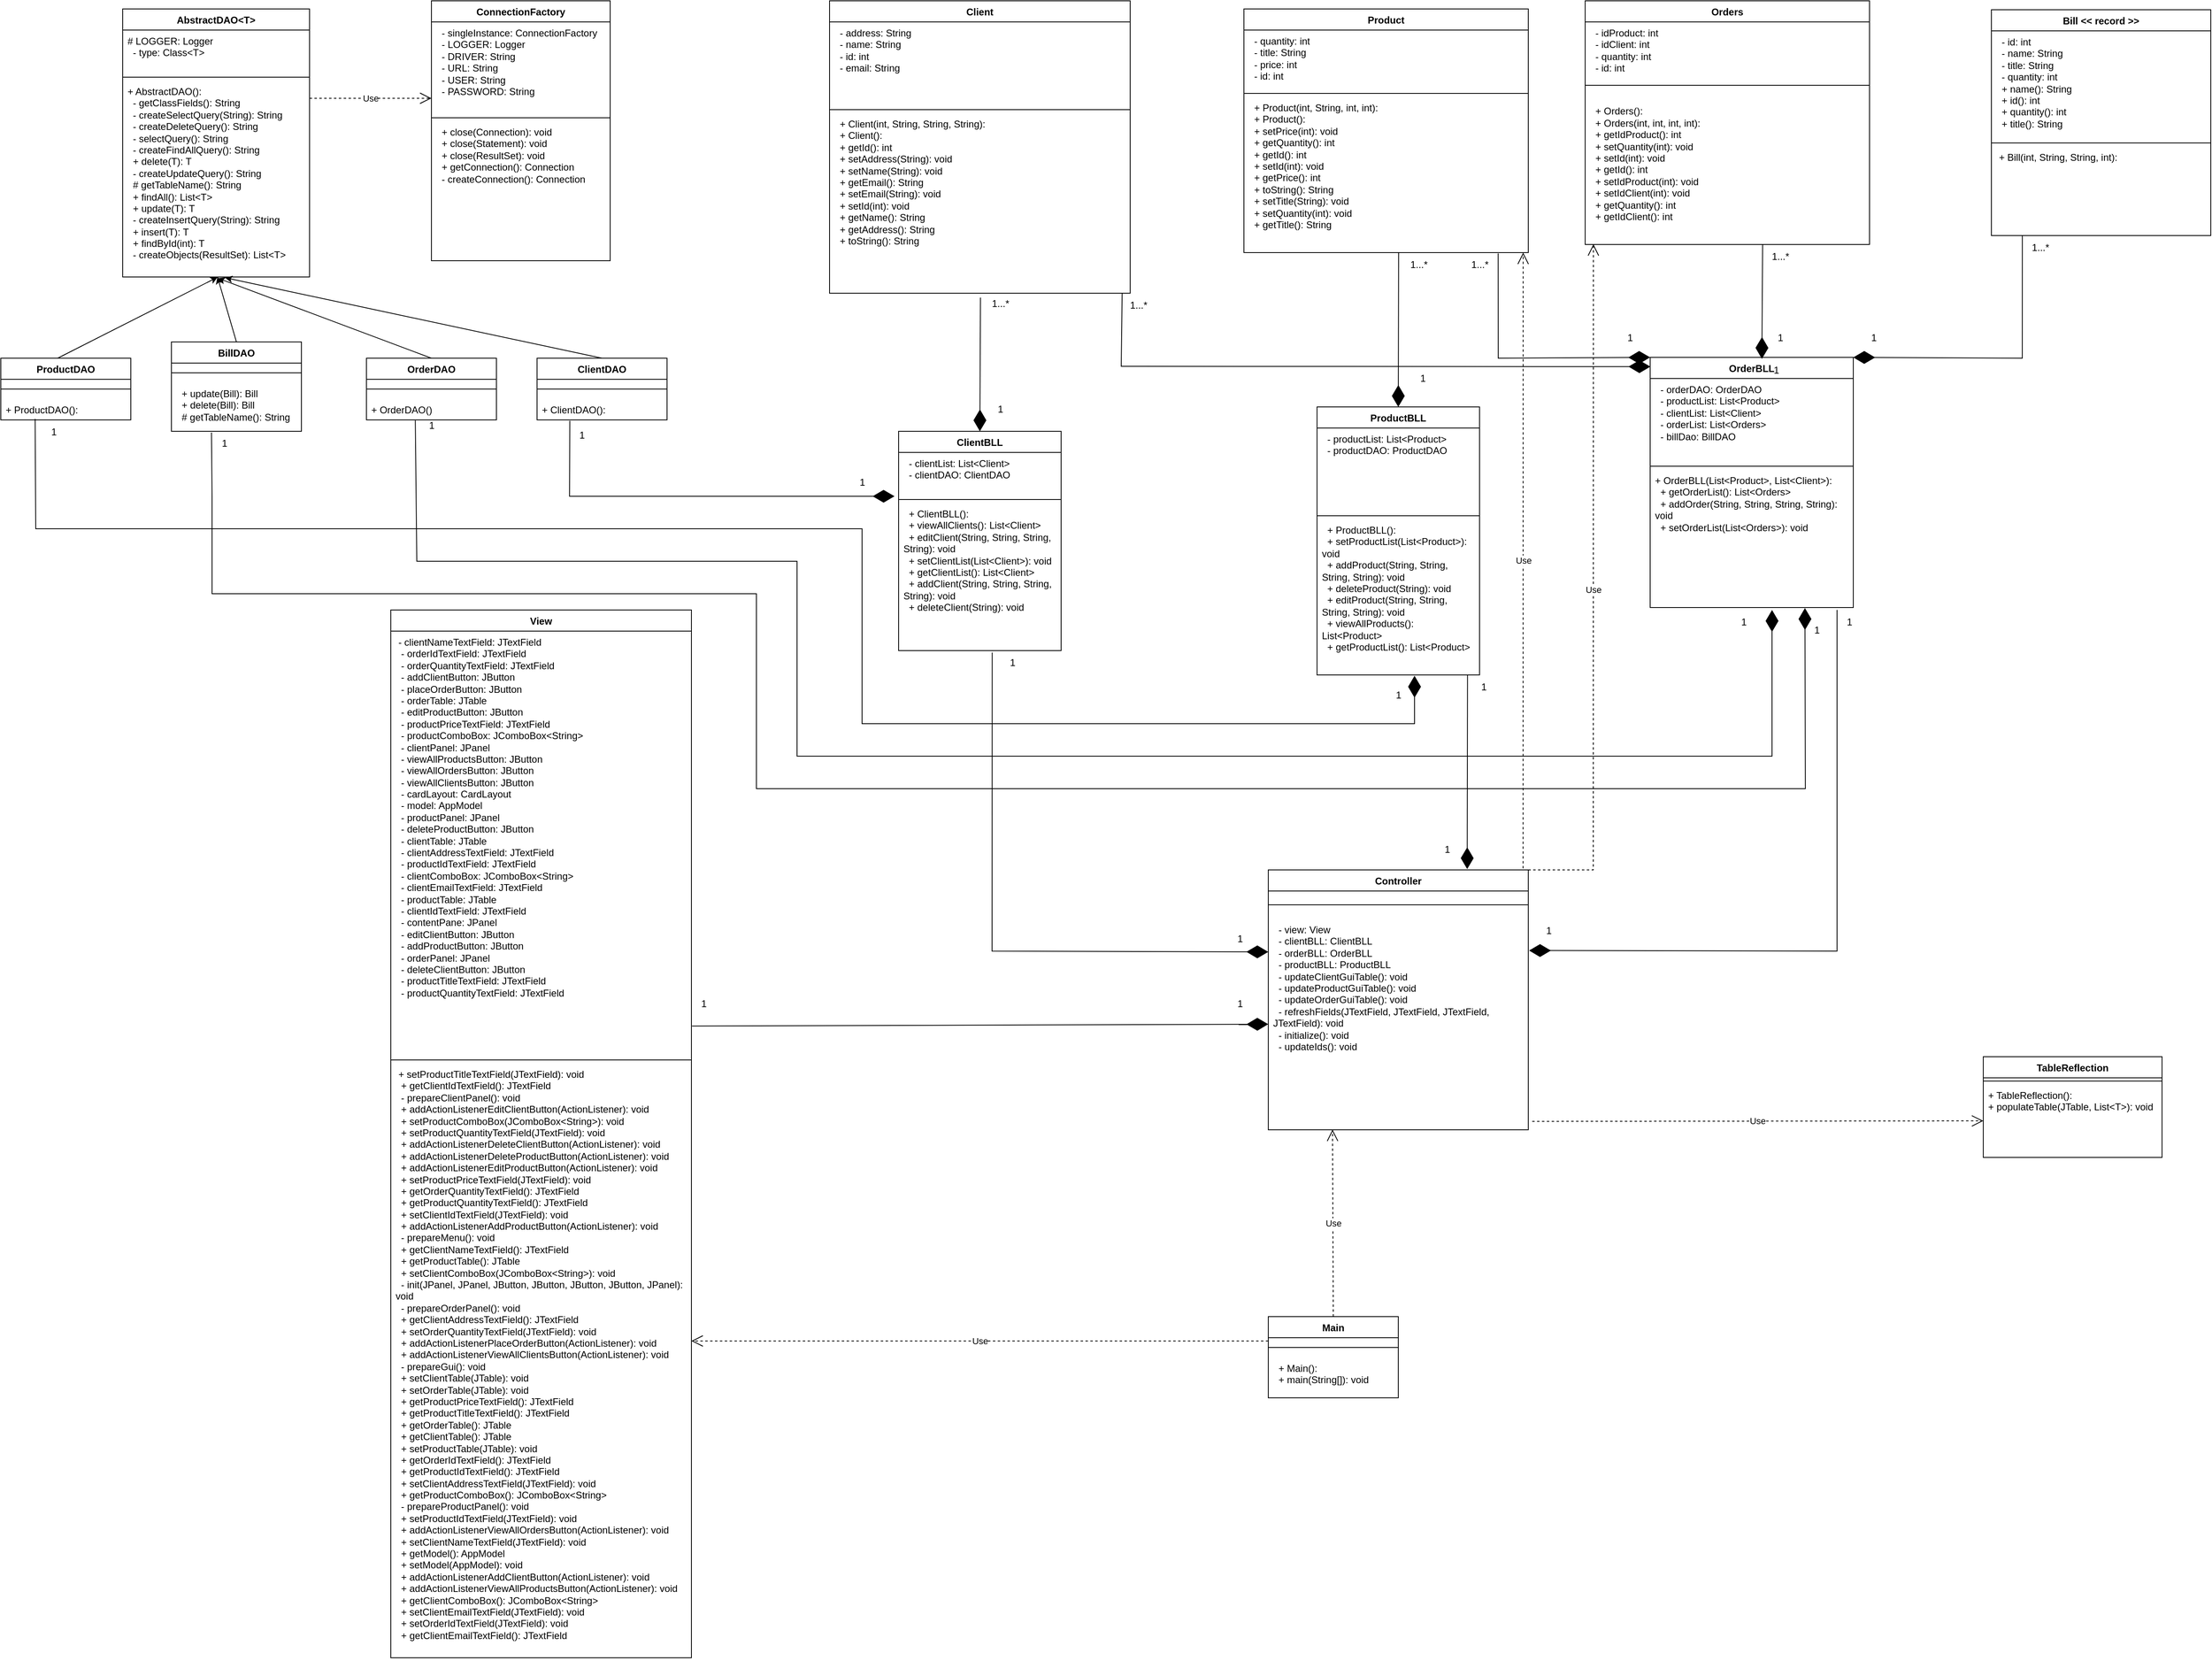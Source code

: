 <mxfile version="27.0.5">
  <diagram name="Page-1" id="8XSxtinK78n-G9j08ogZ">
    <mxGraphModel dx="4550" dy="1727" grid="1" gridSize="10" guides="1" tooltips="1" connect="1" arrows="1" fold="1" page="1" pageScale="1" pageWidth="850" pageHeight="1100" math="0" shadow="0">
      <root>
        <mxCell id="0" />
        <mxCell id="1" parent="0" />
        <mxCell id="yzaSkTax-P1ItOwAqRyX-1" value="AbstractDAO&amp;lt;T&amp;gt;" style="swimlane;fontStyle=1;align=center;verticalAlign=top;childLayout=stackLayout;horizontal=1;startSize=26;horizontalStack=0;resizeParent=1;resizeParentMax=0;resizeLast=0;collapsible=1;marginBottom=0;whiteSpace=wrap;html=1;" parent="1" vertex="1">
          <mxGeometry x="-550" y="40" width="230" height="330" as="geometry" />
        </mxCell>
        <mxCell id="yzaSkTax-P1ItOwAqRyX-2" value="&lt;div&gt;# LOGGER: Logger&lt;/div&gt;&lt;div&gt;&amp;nbsp; - type: Class&amp;lt;T&amp;gt;&lt;/div&gt;" style="text;strokeColor=none;fillColor=none;align=left;verticalAlign=top;spacingLeft=4;spacingRight=4;overflow=hidden;rotatable=0;points=[[0,0.5],[1,0.5]];portConstraint=eastwest;whiteSpace=wrap;html=1;" parent="yzaSkTax-P1ItOwAqRyX-1" vertex="1">
          <mxGeometry y="26" width="230" height="54" as="geometry" />
        </mxCell>
        <mxCell id="yzaSkTax-P1ItOwAqRyX-3" value="" style="line;strokeWidth=1;fillColor=none;align=left;verticalAlign=middle;spacingTop=-1;spacingLeft=3;spacingRight=3;rotatable=0;labelPosition=right;points=[];portConstraint=eastwest;strokeColor=inherit;" parent="yzaSkTax-P1ItOwAqRyX-1" vertex="1">
          <mxGeometry y="80" width="230" height="8" as="geometry" />
        </mxCell>
        <mxCell id="yzaSkTax-P1ItOwAqRyX-4" value="+ AbstractDAO():&amp;nbsp;&lt;div&gt;&lt;div&gt;&amp;nbsp; - getClassFields(): String&lt;/div&gt;&lt;div&gt;&amp;nbsp; - createSelectQuery(String): String&lt;/div&gt;&lt;div&gt;&amp;nbsp; - createDeleteQuery(): String&lt;/div&gt;&lt;div&gt;&amp;nbsp; - selectQuery(): String&lt;/div&gt;&lt;div&gt;&amp;nbsp; - createFindAllQuery(): String&lt;/div&gt;&lt;div&gt;&amp;nbsp; + delete(T): T&lt;/div&gt;&lt;div&gt;&amp;nbsp; - createUpdateQuery(): String&lt;/div&gt;&lt;div&gt;&amp;nbsp; # getTableName(): String&lt;/div&gt;&lt;div&gt;&amp;nbsp; + findAll(): List&amp;lt;T&amp;gt;&lt;/div&gt;&lt;div&gt;&amp;nbsp; + update(T): T&lt;/div&gt;&lt;div&gt;&amp;nbsp; - createInsertQuery(String): String&lt;/div&gt;&lt;div&gt;&amp;nbsp; + insert(T): T&lt;/div&gt;&lt;div&gt;&amp;nbsp; + findById(int): T&lt;/div&gt;&lt;div&gt;&amp;nbsp; - createObjects(ResultSet): List&amp;lt;T&amp;gt;&lt;/div&gt;&lt;/div&gt;" style="text;strokeColor=none;fillColor=none;align=left;verticalAlign=top;spacingLeft=4;spacingRight=4;overflow=hidden;rotatable=0;points=[[0,0.5],[1,0.5]];portConstraint=eastwest;whiteSpace=wrap;html=1;" parent="yzaSkTax-P1ItOwAqRyX-1" vertex="1">
          <mxGeometry y="88" width="230" height="242" as="geometry" />
        </mxCell>
        <mxCell id="yzaSkTax-P1ItOwAqRyX-29" value="BillDAO" style="swimlane;fontStyle=1;align=center;verticalAlign=top;childLayout=stackLayout;horizontal=1;startSize=26;horizontalStack=0;resizeParent=1;resizeParentMax=0;resizeLast=0;collapsible=1;marginBottom=0;whiteSpace=wrap;html=1;" parent="1" vertex="1">
          <mxGeometry x="-490" y="450" width="160" height="110" as="geometry" />
        </mxCell>
        <mxCell id="yzaSkTax-P1ItOwAqRyX-31" value="" style="line;strokeWidth=1;fillColor=none;align=left;verticalAlign=middle;spacingTop=-1;spacingLeft=3;spacingRight=3;rotatable=0;labelPosition=right;points=[];portConstraint=eastwest;strokeColor=inherit;" parent="yzaSkTax-P1ItOwAqRyX-29" vertex="1">
          <mxGeometry y="26" width="160" height="24" as="geometry" />
        </mxCell>
        <mxCell id="yzaSkTax-P1ItOwAqRyX-32" value="&lt;div&gt;&amp;nbsp; + update(Bill): Bill&lt;/div&gt;&lt;div&gt;&amp;nbsp; + delete(Bill): Bill&lt;/div&gt;&lt;div&gt;&amp;nbsp; # getTableName(): String&lt;/div&gt;" style="text;strokeColor=none;fillColor=none;align=left;verticalAlign=top;spacingLeft=4;spacingRight=4;overflow=hidden;rotatable=0;points=[[0,0.5],[1,0.5]];portConstraint=eastwest;whiteSpace=wrap;html=1;" parent="yzaSkTax-P1ItOwAqRyX-29" vertex="1">
          <mxGeometry y="50" width="160" height="60" as="geometry" />
        </mxCell>
        <mxCell id="yzaSkTax-P1ItOwAqRyX-33" value="ClientDAO" style="swimlane;fontStyle=1;align=center;verticalAlign=top;childLayout=stackLayout;horizontal=1;startSize=26;horizontalStack=0;resizeParent=1;resizeParentMax=0;resizeLast=0;collapsible=1;marginBottom=0;whiteSpace=wrap;html=1;" parent="1" vertex="1">
          <mxGeometry x="-40" y="470" width="160" height="76" as="geometry" />
        </mxCell>
        <mxCell id="yzaSkTax-P1ItOwAqRyX-35" value="" style="line;strokeWidth=1;fillColor=none;align=left;verticalAlign=middle;spacingTop=-1;spacingLeft=3;spacingRight=3;rotatable=0;labelPosition=right;points=[];portConstraint=eastwest;strokeColor=inherit;" parent="yzaSkTax-P1ItOwAqRyX-33" vertex="1">
          <mxGeometry y="26" width="160" height="24" as="geometry" />
        </mxCell>
        <mxCell id="yzaSkTax-P1ItOwAqRyX-36" value="+ ClientDAO():&amp;nbsp;" style="text;strokeColor=none;fillColor=none;align=left;verticalAlign=top;spacingLeft=4;spacingRight=4;overflow=hidden;rotatable=0;points=[[0,0.5],[1,0.5]];portConstraint=eastwest;whiteSpace=wrap;html=1;" parent="yzaSkTax-P1ItOwAqRyX-33" vertex="1">
          <mxGeometry y="50" width="160" height="26" as="geometry" />
        </mxCell>
        <mxCell id="yzaSkTax-P1ItOwAqRyX-37" value="OrderDAO" style="swimlane;fontStyle=1;align=center;verticalAlign=top;childLayout=stackLayout;horizontal=1;startSize=26;horizontalStack=0;resizeParent=1;resizeParentMax=0;resizeLast=0;collapsible=1;marginBottom=0;whiteSpace=wrap;html=1;" parent="1" vertex="1">
          <mxGeometry x="-250" y="470" width="160" height="76" as="geometry" />
        </mxCell>
        <mxCell id="yzaSkTax-P1ItOwAqRyX-39" value="" style="line;strokeWidth=1;fillColor=none;align=left;verticalAlign=middle;spacingTop=-1;spacingLeft=3;spacingRight=3;rotatable=0;labelPosition=right;points=[];portConstraint=eastwest;strokeColor=inherit;" parent="yzaSkTax-P1ItOwAqRyX-37" vertex="1">
          <mxGeometry y="26" width="160" height="24" as="geometry" />
        </mxCell>
        <mxCell id="yzaSkTax-P1ItOwAqRyX-40" value="+ OrderDAO()" style="text;strokeColor=none;fillColor=none;align=left;verticalAlign=top;spacingLeft=4;spacingRight=4;overflow=hidden;rotatable=0;points=[[0,0.5],[1,0.5]];portConstraint=eastwest;whiteSpace=wrap;html=1;" parent="yzaSkTax-P1ItOwAqRyX-37" vertex="1">
          <mxGeometry y="50" width="160" height="26" as="geometry" />
        </mxCell>
        <mxCell id="yzaSkTax-P1ItOwAqRyX-41" value="ProductDAO" style="swimlane;fontStyle=1;align=center;verticalAlign=top;childLayout=stackLayout;horizontal=1;startSize=26;horizontalStack=0;resizeParent=1;resizeParentMax=0;resizeLast=0;collapsible=1;marginBottom=0;whiteSpace=wrap;html=1;" parent="1" vertex="1">
          <mxGeometry x="-700" y="470" width="160" height="76" as="geometry" />
        </mxCell>
        <mxCell id="yzaSkTax-P1ItOwAqRyX-43" value="" style="line;strokeWidth=1;fillColor=none;align=left;verticalAlign=middle;spacingTop=-1;spacingLeft=3;spacingRight=3;rotatable=0;labelPosition=right;points=[];portConstraint=eastwest;strokeColor=inherit;" parent="yzaSkTax-P1ItOwAqRyX-41" vertex="1">
          <mxGeometry y="26" width="160" height="24" as="geometry" />
        </mxCell>
        <mxCell id="yzaSkTax-P1ItOwAqRyX-44" value="+ ProductDAO():&amp;nbsp;" style="text;strokeColor=none;fillColor=none;align=left;verticalAlign=top;spacingLeft=4;spacingRight=4;overflow=hidden;rotatable=0;points=[[0,0.5],[1,0.5]];portConstraint=eastwest;whiteSpace=wrap;html=1;" parent="yzaSkTax-P1ItOwAqRyX-41" vertex="1">
          <mxGeometry y="50" width="160" height="26" as="geometry" />
        </mxCell>
        <mxCell id="yzaSkTax-P1ItOwAqRyX-45" value="ProductBLL" style="swimlane;fontStyle=1;align=center;verticalAlign=top;childLayout=stackLayout;horizontal=1;startSize=26;horizontalStack=0;resizeParent=1;resizeParentMax=0;resizeLast=0;collapsible=1;marginBottom=0;whiteSpace=wrap;html=1;" parent="1" vertex="1">
          <mxGeometry x="920" y="530" width="200" height="330" as="geometry" />
        </mxCell>
        <mxCell id="yzaSkTax-P1ItOwAqRyX-46" value="&lt;div&gt;&amp;nbsp; - productList: List&amp;lt;Product&amp;gt;&lt;/div&gt;&lt;div&gt;&amp;nbsp; - productDAO: ProductDAO&lt;/div&gt;" style="text;strokeColor=none;fillColor=none;align=left;verticalAlign=top;spacingLeft=4;spacingRight=4;overflow=hidden;rotatable=0;points=[[0,0.5],[1,0.5]];portConstraint=eastwest;whiteSpace=wrap;html=1;" parent="yzaSkTax-P1ItOwAqRyX-45" vertex="1">
          <mxGeometry y="26" width="200" height="104" as="geometry" />
        </mxCell>
        <mxCell id="yzaSkTax-P1ItOwAqRyX-47" value="" style="line;strokeWidth=1;fillColor=none;align=left;verticalAlign=middle;spacingTop=-1;spacingLeft=3;spacingRight=3;rotatable=0;labelPosition=right;points=[];portConstraint=eastwest;strokeColor=inherit;" parent="yzaSkTax-P1ItOwAqRyX-45" vertex="1">
          <mxGeometry y="130" width="200" height="8" as="geometry" />
        </mxCell>
        <mxCell id="yzaSkTax-P1ItOwAqRyX-48" value="&amp;nbsp; + ProductBLL():&amp;nbsp;&lt;div&gt;&lt;div&gt;&amp;nbsp; + setProductList(List&amp;lt;Product&amp;gt;): void&lt;/div&gt;&lt;div&gt;&amp;nbsp; + addProduct(String, String, String, String): void&lt;/div&gt;&lt;div&gt;&amp;nbsp; + deleteProduct(String): void&lt;/div&gt;&lt;div&gt;&amp;nbsp; + editProduct(String, String, String, String): void&lt;/div&gt;&lt;div&gt;&amp;nbsp; + viewAllProducts(): List&amp;lt;Product&amp;gt;&lt;/div&gt;&lt;div&gt;&amp;nbsp; + getProductList(): List&amp;lt;Product&amp;gt;&lt;/div&gt;&lt;/div&gt;" style="text;strokeColor=none;fillColor=none;align=left;verticalAlign=top;spacingLeft=4;spacingRight=4;overflow=hidden;rotatable=0;points=[[0,0.5],[1,0.5]];portConstraint=eastwest;whiteSpace=wrap;html=1;" parent="yzaSkTax-P1ItOwAqRyX-45" vertex="1">
          <mxGeometry y="138" width="200" height="192" as="geometry" />
        </mxCell>
        <mxCell id="yzaSkTax-P1ItOwAqRyX-49" value="ClientBLL" style="swimlane;fontStyle=1;align=center;verticalAlign=top;childLayout=stackLayout;horizontal=1;startSize=26;horizontalStack=0;resizeParent=1;resizeParentMax=0;resizeLast=0;collapsible=1;marginBottom=0;whiteSpace=wrap;html=1;" parent="1" vertex="1">
          <mxGeometry x="405" y="560" width="200" height="270" as="geometry" />
        </mxCell>
        <mxCell id="yzaSkTax-P1ItOwAqRyX-50" value="&lt;div&gt;&amp;nbsp; - clientList: List&amp;lt;Client&amp;gt;&lt;/div&gt;&lt;div&gt;&amp;nbsp; - clientDAO: ClientDAO&lt;/div&gt;" style="text;strokeColor=none;fillColor=none;align=left;verticalAlign=top;spacingLeft=4;spacingRight=4;overflow=hidden;rotatable=0;points=[[0,0.5],[1,0.5]];portConstraint=eastwest;whiteSpace=wrap;html=1;" parent="yzaSkTax-P1ItOwAqRyX-49" vertex="1">
          <mxGeometry y="26" width="200" height="54" as="geometry" />
        </mxCell>
        <mxCell id="yzaSkTax-P1ItOwAqRyX-51" value="" style="line;strokeWidth=1;fillColor=none;align=left;verticalAlign=middle;spacingTop=-1;spacingLeft=3;spacingRight=3;rotatable=0;labelPosition=right;points=[];portConstraint=eastwest;strokeColor=inherit;" parent="yzaSkTax-P1ItOwAqRyX-49" vertex="1">
          <mxGeometry y="80" width="200" height="8" as="geometry" />
        </mxCell>
        <mxCell id="yzaSkTax-P1ItOwAqRyX-52" value="&lt;div&gt;&amp;nbsp;&amp;nbsp;+ ClientBLL():&amp;nbsp;&lt;/div&gt;&lt;div&gt;&amp;nbsp; + viewAllClients(): List&amp;lt;Client&amp;gt;&lt;/div&gt;&lt;div&gt;&amp;nbsp; + editClient(String, String, String, String): void&lt;/div&gt;&lt;div&gt;&amp;nbsp; + setClientList(List&amp;lt;Client&amp;gt;): void&lt;/div&gt;&lt;div&gt;&amp;nbsp; + getClientList(): List&amp;lt;Client&amp;gt;&lt;/div&gt;&lt;div&gt;&amp;nbsp; + addClient(String, String, String, String): void&lt;/div&gt;&lt;div&gt;&amp;nbsp; + deleteClient(String): void&lt;/div&gt;" style="text;strokeColor=none;fillColor=none;align=left;verticalAlign=top;spacingLeft=4;spacingRight=4;overflow=hidden;rotatable=0;points=[[0,0.5],[1,0.5]];portConstraint=eastwest;whiteSpace=wrap;html=1;" parent="yzaSkTax-P1ItOwAqRyX-49" vertex="1">
          <mxGeometry y="88" width="200" height="182" as="geometry" />
        </mxCell>
        <mxCell id="yzaSkTax-P1ItOwAqRyX-53" value="OrderBLL" style="swimlane;fontStyle=1;align=center;verticalAlign=top;childLayout=stackLayout;horizontal=1;startSize=26;horizontalStack=0;resizeParent=1;resizeParentMax=0;resizeLast=0;collapsible=1;marginBottom=0;whiteSpace=wrap;html=1;" parent="1" vertex="1">
          <mxGeometry x="1330" y="469" width="250" height="308" as="geometry" />
        </mxCell>
        <mxCell id="yzaSkTax-P1ItOwAqRyX-54" value="&lt;div&gt;&amp;nbsp; - orderDAO: OrderDAO&lt;/div&gt;&lt;div&gt;&amp;nbsp; - productList: List&amp;lt;Product&amp;gt;&lt;/div&gt;&lt;div&gt;&amp;nbsp; - clientList: List&amp;lt;Client&amp;gt;&lt;/div&gt;&lt;div&gt;&amp;nbsp; - orderList: List&amp;lt;Orders&amp;gt;&lt;/div&gt;&lt;div&gt;&amp;nbsp; - billDao: BillDAO&lt;/div&gt;" style="text;strokeColor=none;fillColor=none;align=left;verticalAlign=top;spacingLeft=4;spacingRight=4;overflow=hidden;rotatable=0;points=[[0,0.5],[1,0.5]];portConstraint=eastwest;whiteSpace=wrap;html=1;" parent="yzaSkTax-P1ItOwAqRyX-53" vertex="1">
          <mxGeometry y="26" width="250" height="104" as="geometry" />
        </mxCell>
        <mxCell id="yzaSkTax-P1ItOwAqRyX-55" value="" style="line;strokeWidth=1;fillColor=none;align=left;verticalAlign=middle;spacingTop=-1;spacingLeft=3;spacingRight=3;rotatable=0;labelPosition=right;points=[];portConstraint=eastwest;strokeColor=inherit;" parent="yzaSkTax-P1ItOwAqRyX-53" vertex="1">
          <mxGeometry y="130" width="250" height="8" as="geometry" />
        </mxCell>
        <mxCell id="yzaSkTax-P1ItOwAqRyX-56" value="+ OrderBLL(List&amp;lt;Product&amp;gt;, List&amp;lt;Client&amp;gt;):&lt;div&gt;&lt;div&gt;&amp;nbsp; + getOrderList(): List&amp;lt;Orders&amp;gt;&lt;/div&gt;&lt;div&gt;&amp;nbsp; + addOrder(String, String, String, String): void&lt;/div&gt;&lt;div&gt;&amp;nbsp; + setOrderList(List&amp;lt;Orders&amp;gt;): void&lt;/div&gt;&lt;/div&gt;" style="text;strokeColor=none;fillColor=none;align=left;verticalAlign=top;spacingLeft=4;spacingRight=4;overflow=hidden;rotatable=0;points=[[0,0.5],[1,0.5]];portConstraint=eastwest;whiteSpace=wrap;html=1;" parent="yzaSkTax-P1ItOwAqRyX-53" vertex="1">
          <mxGeometry y="138" width="250" height="170" as="geometry" />
        </mxCell>
        <mxCell id="yzaSkTax-P1ItOwAqRyX-57" value="ConnectionFactory" style="swimlane;fontStyle=1;align=center;verticalAlign=top;childLayout=stackLayout;horizontal=1;startSize=26;horizontalStack=0;resizeParent=1;resizeParentMax=0;resizeLast=0;collapsible=1;marginBottom=0;whiteSpace=wrap;html=1;" parent="1" vertex="1">
          <mxGeometry x="-170" y="30" width="220" height="320" as="geometry" />
        </mxCell>
        <mxCell id="yzaSkTax-P1ItOwAqRyX-58" value="&lt;div&gt;&amp;nbsp; - singleInstance: ConnectionFactory&lt;/div&gt;&lt;div&gt;&amp;nbsp; - LOGGER: Logger&lt;/div&gt;&lt;div&gt;&amp;nbsp; - DRIVER: String&lt;/div&gt;&lt;div&gt;&amp;nbsp; - URL: String&lt;/div&gt;&lt;div&gt;&amp;nbsp; - USER: String&lt;/div&gt;&lt;div&gt;&amp;nbsp; - PASSWORD: String&lt;/div&gt;" style="text;strokeColor=none;fillColor=none;align=left;verticalAlign=top;spacingLeft=4;spacingRight=4;overflow=hidden;rotatable=0;points=[[0,0.5],[1,0.5]];portConstraint=eastwest;whiteSpace=wrap;html=1;" parent="yzaSkTax-P1ItOwAqRyX-57" vertex="1">
          <mxGeometry y="26" width="220" height="114" as="geometry" />
        </mxCell>
        <mxCell id="yzaSkTax-P1ItOwAqRyX-59" value="" style="line;strokeWidth=1;fillColor=none;align=left;verticalAlign=middle;spacingTop=-1;spacingLeft=3;spacingRight=3;rotatable=0;labelPosition=right;points=[];portConstraint=eastwest;strokeColor=inherit;" parent="yzaSkTax-P1ItOwAqRyX-57" vertex="1">
          <mxGeometry y="140" width="220" height="8" as="geometry" />
        </mxCell>
        <mxCell id="yzaSkTax-P1ItOwAqRyX-60" value="&lt;div&gt;&amp;nbsp; + close(Connection): void&lt;/div&gt;&lt;div&gt;&amp;nbsp; + close(Statement): void&lt;/div&gt;&lt;div&gt;&amp;nbsp; + close(ResultSet): void&lt;/div&gt;&lt;div&gt;&amp;nbsp; + getConnection(): Connection&lt;/div&gt;&lt;div&gt;&amp;nbsp; - createConnection(): Connection&lt;/div&gt;" style="text;strokeColor=none;fillColor=none;align=left;verticalAlign=top;spacingLeft=4;spacingRight=4;overflow=hidden;rotatable=0;points=[[0,0.5],[1,0.5]];portConstraint=eastwest;whiteSpace=wrap;html=1;" parent="yzaSkTax-P1ItOwAqRyX-57" vertex="1">
          <mxGeometry y="148" width="220" height="172" as="geometry" />
        </mxCell>
        <mxCell id="63ZiyFjWhNRc9ZiIkk-b-1" value="Bill &amp;lt;&amp;lt; record &amp;gt;&amp;gt;" style="swimlane;fontStyle=1;align=center;verticalAlign=top;childLayout=stackLayout;horizontal=1;startSize=26;horizontalStack=0;resizeParent=1;resizeParentMax=0;resizeLast=0;collapsible=1;marginBottom=0;whiteSpace=wrap;html=1;" vertex="1" parent="1">
          <mxGeometry x="1750" y="41" width="270" height="278" as="geometry" />
        </mxCell>
        <mxCell id="63ZiyFjWhNRc9ZiIkk-b-2" value="&lt;div&gt;&amp;nbsp; - id: int&lt;/div&gt;&lt;div&gt;&amp;nbsp; - name: String&lt;/div&gt;&lt;div&gt;&amp;nbsp; - title: String&lt;/div&gt;&lt;div&gt;&amp;nbsp; - quantity: int&lt;/div&gt;&lt;div&gt;&amp;nbsp; + name(): String&lt;/div&gt;&lt;div&gt;&amp;nbsp; + id(): int&lt;/div&gt;&lt;div&gt;&amp;nbsp; + quantity(): int&lt;/div&gt;&lt;div&gt;&amp;nbsp; + title(): String&lt;/div&gt;" style="text;strokeColor=none;fillColor=none;align=left;verticalAlign=top;spacingLeft=4;spacingRight=4;overflow=hidden;rotatable=0;points=[[0,0.5],[1,0.5]];portConstraint=eastwest;whiteSpace=wrap;html=1;" vertex="1" parent="63ZiyFjWhNRc9ZiIkk-b-1">
          <mxGeometry y="26" width="270" height="134" as="geometry" />
        </mxCell>
        <mxCell id="63ZiyFjWhNRc9ZiIkk-b-3" value="" style="line;strokeWidth=1;fillColor=none;align=left;verticalAlign=middle;spacingTop=-1;spacingLeft=3;spacingRight=3;rotatable=0;labelPosition=right;points=[];portConstraint=eastwest;strokeColor=inherit;" vertex="1" parent="63ZiyFjWhNRc9ZiIkk-b-1">
          <mxGeometry y="160" width="270" height="8" as="geometry" />
        </mxCell>
        <mxCell id="63ZiyFjWhNRc9ZiIkk-b-4" value="&amp;nbsp;+ Bill(int, String, String, int):" style="text;strokeColor=none;fillColor=none;align=left;verticalAlign=top;spacingLeft=4;spacingRight=4;overflow=hidden;rotatable=0;points=[[0,0.5],[1,0.5]];portConstraint=eastwest;whiteSpace=wrap;html=1;" vertex="1" parent="63ZiyFjWhNRc9ZiIkk-b-1">
          <mxGeometry y="168" width="270" height="110" as="geometry" />
        </mxCell>
        <mxCell id="63ZiyFjWhNRc9ZiIkk-b-5" value="Client" style="swimlane;fontStyle=1;align=center;verticalAlign=top;childLayout=stackLayout;horizontal=1;startSize=26;horizontalStack=0;resizeParent=1;resizeParentMax=0;resizeLast=0;collapsible=1;marginBottom=0;whiteSpace=wrap;html=1;" vertex="1" parent="1">
          <mxGeometry x="320" y="30" width="370" height="360" as="geometry" />
        </mxCell>
        <mxCell id="63ZiyFjWhNRc9ZiIkk-b-6" value="&lt;div&gt;&amp;nbsp; - address: String&lt;/div&gt;&lt;div&gt;&amp;nbsp; - name: String&lt;/div&gt;&lt;div&gt;&amp;nbsp; - id: int&lt;/div&gt;&lt;div&gt;&amp;nbsp; - email: String&lt;/div&gt;" style="text;strokeColor=none;fillColor=none;align=left;verticalAlign=top;spacingLeft=4;spacingRight=4;overflow=hidden;rotatable=0;points=[[0,0.5],[1,0.5]];portConstraint=eastwest;whiteSpace=wrap;html=1;" vertex="1" parent="63ZiyFjWhNRc9ZiIkk-b-5">
          <mxGeometry y="26" width="370" height="104" as="geometry" />
        </mxCell>
        <mxCell id="63ZiyFjWhNRc9ZiIkk-b-7" value="" style="line;strokeWidth=1;fillColor=none;align=left;verticalAlign=middle;spacingTop=-1;spacingLeft=3;spacingRight=3;rotatable=0;labelPosition=right;points=[];portConstraint=eastwest;strokeColor=inherit;" vertex="1" parent="63ZiyFjWhNRc9ZiIkk-b-5">
          <mxGeometry y="130" width="370" height="8" as="geometry" />
        </mxCell>
        <mxCell id="63ZiyFjWhNRc9ZiIkk-b-8" value="&lt;div&gt;&amp;nbsp; + Client(int, String, String, String):&amp;nbsp;&lt;/div&gt;&lt;div&gt;&amp;nbsp; + Client():&amp;nbsp;&lt;/div&gt;&lt;div&gt;&lt;div&gt;&amp;nbsp; + getId(): int&lt;/div&gt;&lt;div&gt;&amp;nbsp; + setAddress(String): void&lt;/div&gt;&lt;div&gt;&amp;nbsp; + setName(String): void&lt;/div&gt;&lt;div&gt;&amp;nbsp; + getEmail(): String&lt;/div&gt;&lt;div&gt;&amp;nbsp; + setEmail(String): void&lt;/div&gt;&lt;div&gt;&amp;nbsp; + setId(int): void&lt;/div&gt;&lt;div&gt;&amp;nbsp; + getName(): String&lt;/div&gt;&lt;div&gt;&amp;nbsp; + getAddress(): String&lt;/div&gt;&lt;div&gt;&amp;nbsp; + toString(): String&lt;/div&gt;&lt;/div&gt;" style="text;strokeColor=none;fillColor=none;align=left;verticalAlign=top;spacingLeft=4;spacingRight=4;overflow=hidden;rotatable=0;points=[[0,0.5],[1,0.5]];portConstraint=eastwest;whiteSpace=wrap;html=1;" vertex="1" parent="63ZiyFjWhNRc9ZiIkk-b-5">
          <mxGeometry y="138" width="370" height="222" as="geometry" />
        </mxCell>
        <mxCell id="63ZiyFjWhNRc9ZiIkk-b-9" value="Product" style="swimlane;fontStyle=1;align=center;verticalAlign=top;childLayout=stackLayout;horizontal=1;startSize=26;horizontalStack=0;resizeParent=1;resizeParentMax=0;resizeLast=0;collapsible=1;marginBottom=0;whiteSpace=wrap;html=1;" vertex="1" parent="1">
          <mxGeometry x="830" y="40" width="350" height="300" as="geometry" />
        </mxCell>
        <mxCell id="63ZiyFjWhNRc9ZiIkk-b-10" value="&lt;div&gt;&amp;nbsp; - quantity: int&lt;/div&gt;&lt;div&gt;&amp;nbsp; - title: String&lt;/div&gt;&lt;div&gt;&amp;nbsp; - price: int&lt;/div&gt;&lt;div&gt;&amp;nbsp; - id: int&lt;/div&gt;" style="text;strokeColor=none;fillColor=none;align=left;verticalAlign=top;spacingLeft=4;spacingRight=4;overflow=hidden;rotatable=0;points=[[0,0.5],[1,0.5]];portConstraint=eastwest;whiteSpace=wrap;html=1;" vertex="1" parent="63ZiyFjWhNRc9ZiIkk-b-9">
          <mxGeometry y="26" width="350" height="74" as="geometry" />
        </mxCell>
        <mxCell id="63ZiyFjWhNRc9ZiIkk-b-11" value="" style="line;strokeWidth=1;fillColor=none;align=left;verticalAlign=middle;spacingTop=-1;spacingLeft=3;spacingRight=3;rotatable=0;labelPosition=right;points=[];portConstraint=eastwest;strokeColor=inherit;" vertex="1" parent="63ZiyFjWhNRc9ZiIkk-b-9">
          <mxGeometry y="100" width="350" height="8" as="geometry" />
        </mxCell>
        <mxCell id="63ZiyFjWhNRc9ZiIkk-b-12" value="&lt;div&gt;&amp;nbsp; + Product(int, String, int, int):&amp;nbsp;&lt;/div&gt;&lt;div&gt;&amp;nbsp; + Product():&lt;/div&gt;&lt;div&gt;&lt;div&gt;&amp;nbsp; + setPrice(int): void&lt;/div&gt;&lt;div&gt;&amp;nbsp; + getQuantity(): int&lt;/div&gt;&lt;div&gt;&amp;nbsp; + getId(): int&lt;/div&gt;&lt;div&gt;&amp;nbsp; + setId(int): void&lt;/div&gt;&lt;div&gt;&amp;nbsp; + getPrice(): int&lt;/div&gt;&lt;div&gt;&amp;nbsp; + toString(): String&lt;/div&gt;&lt;div&gt;&amp;nbsp; + setTitle(String): void&lt;/div&gt;&lt;div&gt;&amp;nbsp; + setQuantity(int): void&lt;/div&gt;&lt;div&gt;&amp;nbsp; + getTitle(): String&lt;/div&gt;&lt;/div&gt;" style="text;strokeColor=none;fillColor=none;align=left;verticalAlign=top;spacingLeft=4;spacingRight=4;overflow=hidden;rotatable=0;points=[[0,0.5],[1,0.5]];portConstraint=eastwest;whiteSpace=wrap;html=1;" vertex="1" parent="63ZiyFjWhNRc9ZiIkk-b-9">
          <mxGeometry y="108" width="350" height="192" as="geometry" />
        </mxCell>
        <mxCell id="63ZiyFjWhNRc9ZiIkk-b-13" value="Main" style="swimlane;fontStyle=1;align=center;verticalAlign=top;childLayout=stackLayout;horizontal=1;startSize=26;horizontalStack=0;resizeParent=1;resizeParentMax=0;resizeLast=0;collapsible=1;marginBottom=0;whiteSpace=wrap;html=1;" vertex="1" parent="1">
          <mxGeometry x="860" y="1650" width="160" height="100" as="geometry" />
        </mxCell>
        <mxCell id="63ZiyFjWhNRc9ZiIkk-b-15" value="" style="line;strokeWidth=1;fillColor=none;align=left;verticalAlign=middle;spacingTop=-1;spacingLeft=3;spacingRight=3;rotatable=0;labelPosition=right;points=[];portConstraint=eastwest;strokeColor=inherit;" vertex="1" parent="63ZiyFjWhNRc9ZiIkk-b-13">
          <mxGeometry y="26" width="160" height="24" as="geometry" />
        </mxCell>
        <mxCell id="63ZiyFjWhNRc9ZiIkk-b-16" value="&lt;div&gt;&amp;nbsp; + Main():&amp;nbsp;&lt;/div&gt;&lt;div&gt;&amp;nbsp; + main(String[]): void&lt;/div&gt;" style="text;strokeColor=none;fillColor=none;align=left;verticalAlign=top;spacingLeft=4;spacingRight=4;overflow=hidden;rotatable=0;points=[[0,0.5],[1,0.5]];portConstraint=eastwest;whiteSpace=wrap;html=1;" vertex="1" parent="63ZiyFjWhNRc9ZiIkk-b-13">
          <mxGeometry y="50" width="160" height="50" as="geometry" />
        </mxCell>
        <mxCell id="63ZiyFjWhNRc9ZiIkk-b-17" value="Orders" style="swimlane;fontStyle=1;align=center;verticalAlign=top;childLayout=stackLayout;horizontal=1;startSize=26;horizontalStack=0;resizeParent=1;resizeParentMax=0;resizeLast=0;collapsible=1;marginBottom=0;whiteSpace=wrap;html=1;" vertex="1" parent="1">
          <mxGeometry x="1250" y="30" width="350" height="300" as="geometry" />
        </mxCell>
        <mxCell id="63ZiyFjWhNRc9ZiIkk-b-18" value="&lt;div&gt;&amp;nbsp; - idProduct: int&lt;/div&gt;&lt;div&gt;&amp;nbsp; - idClient: int&lt;/div&gt;&lt;div&gt;&amp;nbsp; - quantity: int&lt;/div&gt;&lt;div&gt;&amp;nbsp; - id: int&lt;/div&gt;" style="text;strokeColor=none;fillColor=none;align=left;verticalAlign=top;spacingLeft=4;spacingRight=4;overflow=hidden;rotatable=0;points=[[0,0.5],[1,0.5]];portConstraint=eastwest;whiteSpace=wrap;html=1;" vertex="1" parent="63ZiyFjWhNRc9ZiIkk-b-17">
          <mxGeometry y="26" width="350" height="74" as="geometry" />
        </mxCell>
        <mxCell id="63ZiyFjWhNRc9ZiIkk-b-19" value="" style="line;strokeWidth=1;fillColor=none;align=left;verticalAlign=middle;spacingTop=-1;spacingLeft=3;spacingRight=3;rotatable=0;labelPosition=right;points=[];portConstraint=eastwest;strokeColor=inherit;" vertex="1" parent="63ZiyFjWhNRc9ZiIkk-b-17">
          <mxGeometry y="100" width="350" height="8" as="geometry" />
        </mxCell>
        <mxCell id="63ZiyFjWhNRc9ZiIkk-b-20" value="&lt;div&gt;&lt;br&gt;&lt;/div&gt;&lt;div&gt;&lt;div&gt;&amp;nbsp; + Orders():&amp;nbsp;&lt;/div&gt;&lt;div&gt;&amp;nbsp; + Orders(int, int, int, int):&amp;nbsp;&lt;/div&gt;&lt;/div&gt;&lt;div&gt;&lt;div&gt;&amp;nbsp; + getIdProduct(): int&lt;/div&gt;&lt;div&gt;&amp;nbsp; + setQuantity(int): void&lt;/div&gt;&lt;div&gt;&amp;nbsp; + setId(int): void&lt;/div&gt;&lt;div&gt;&amp;nbsp; + getId(): int&lt;/div&gt;&lt;div&gt;&amp;nbsp; + setIdProduct(int): void&lt;/div&gt;&lt;div&gt;&amp;nbsp; + setIdClient(int): void&lt;/div&gt;&lt;div&gt;&amp;nbsp; + getQuantity(): int&lt;/div&gt;&lt;div&gt;&amp;nbsp; + getIdClient(): int&lt;/div&gt;&lt;/div&gt;" style="text;strokeColor=none;fillColor=none;align=left;verticalAlign=top;spacingLeft=4;spacingRight=4;overflow=hidden;rotatable=0;points=[[0,0.5],[1,0.5]];portConstraint=eastwest;whiteSpace=wrap;html=1;" vertex="1" parent="63ZiyFjWhNRc9ZiIkk-b-17">
          <mxGeometry y="108" width="350" height="192" as="geometry" />
        </mxCell>
        <mxCell id="63ZiyFjWhNRc9ZiIkk-b-21" value="Controller" style="swimlane;fontStyle=1;align=center;verticalAlign=top;childLayout=stackLayout;horizontal=1;startSize=26;horizontalStack=0;resizeParent=1;resizeParentMax=0;resizeLast=0;collapsible=1;marginBottom=0;whiteSpace=wrap;html=1;" vertex="1" parent="1">
          <mxGeometry x="860" y="1100" width="320" height="320" as="geometry" />
        </mxCell>
        <mxCell id="63ZiyFjWhNRc9ZiIkk-b-23" value="" style="line;strokeWidth=1;fillColor=none;align=left;verticalAlign=middle;spacingTop=-1;spacingLeft=3;spacingRight=3;rotatable=0;labelPosition=right;points=[];portConstraint=eastwest;strokeColor=inherit;" vertex="1" parent="63ZiyFjWhNRc9ZiIkk-b-21">
          <mxGeometry y="26" width="320" height="34" as="geometry" />
        </mxCell>
        <mxCell id="63ZiyFjWhNRc9ZiIkk-b-24" value="&lt;div&gt;&amp;nbsp; - view: View&lt;/div&gt;&lt;div&gt;&amp;nbsp; - clientBLL: ClientBLL&lt;/div&gt;&lt;div&gt;&amp;nbsp; - orderBLL: OrderBLL&lt;/div&gt;&lt;div&gt;&amp;nbsp; - productBLL: ProductBLL&lt;/div&gt;&lt;div&gt;&amp;nbsp; - updateClientGuiTable(): void&lt;/div&gt;&lt;div&gt;&amp;nbsp; - updateProductGuiTable(): void&lt;/div&gt;&lt;div&gt;&amp;nbsp; - updateOrderGuiTable(): void&lt;/div&gt;&lt;div&gt;&amp;nbsp; - refreshFields(JTextField, JTextField, JTextField, JTextField): void&lt;/div&gt;&lt;div&gt;&amp;nbsp; - initialize(): void&lt;/div&gt;&lt;div&gt;&amp;nbsp; - updateIds(): void&lt;/div&gt;" style="text;strokeColor=none;fillColor=none;align=left;verticalAlign=top;spacingLeft=4;spacingRight=4;overflow=hidden;rotatable=0;points=[[0,0.5],[1,0.5]];portConstraint=eastwest;whiteSpace=wrap;html=1;" vertex="1" parent="63ZiyFjWhNRc9ZiIkk-b-21">
          <mxGeometry y="60" width="320" height="260" as="geometry" />
        </mxCell>
        <mxCell id="63ZiyFjWhNRc9ZiIkk-b-25" value="View" style="swimlane;fontStyle=1;align=center;verticalAlign=top;childLayout=stackLayout;horizontal=1;startSize=26;horizontalStack=0;resizeParent=1;resizeParentMax=0;resizeLast=0;collapsible=1;marginBottom=0;whiteSpace=wrap;html=1;" vertex="1" parent="1">
          <mxGeometry x="-220" y="780" width="370" height="1290" as="geometry" />
        </mxCell>
        <mxCell id="63ZiyFjWhNRc9ZiIkk-b-26" value="&lt;div&gt;&amp;nbsp;- clientNameTextField: JTextField&lt;/div&gt;&lt;div&gt;&amp;nbsp; - orderIdTextField: JTextField&lt;/div&gt;&lt;div&gt;&amp;nbsp; - orderQuantityTextField: JTextField&lt;/div&gt;&lt;div&gt;&amp;nbsp; - addClientButton: JButton&lt;/div&gt;&lt;div&gt;&amp;nbsp; - placeOrderButton: JButton&lt;/div&gt;&lt;div&gt;&amp;nbsp; - orderTable: JTable&lt;/div&gt;&lt;div&gt;&amp;nbsp; - editProductButton: JButton&lt;/div&gt;&lt;div&gt;&amp;nbsp; - productPriceTextField: JTextField&lt;/div&gt;&lt;div&gt;&amp;nbsp; - productComboBox: JComboBox&amp;lt;String&amp;gt;&lt;/div&gt;&lt;div&gt;&amp;nbsp; - clientPanel: JPanel&lt;/div&gt;&lt;div&gt;&amp;nbsp; - viewAllProductsButton: JButton&lt;/div&gt;&lt;div&gt;&amp;nbsp; - viewAllOrdersButton: JButton&lt;/div&gt;&lt;div&gt;&amp;nbsp; - viewAllClientsButton: JButton&lt;/div&gt;&lt;div&gt;&amp;nbsp; - cardLayout: CardLayout&lt;/div&gt;&lt;div&gt;&amp;nbsp; - model: AppModel&lt;/div&gt;&lt;div&gt;&amp;nbsp; - productPanel: JPanel&lt;/div&gt;&lt;div&gt;&amp;nbsp; - deleteProductButton: JButton&lt;/div&gt;&lt;div&gt;&amp;nbsp; - clientTable: JTable&lt;/div&gt;&lt;div&gt;&amp;nbsp; - clientAddressTextField: JTextField&lt;/div&gt;&lt;div&gt;&amp;nbsp; - productIdTextField: JTextField&lt;/div&gt;&lt;div&gt;&amp;nbsp; - clientComboBox: JComboBox&amp;lt;String&amp;gt;&lt;/div&gt;&lt;div&gt;&amp;nbsp; - clientEmailTextField: JTextField&lt;/div&gt;&lt;div&gt;&amp;nbsp; - productTable: JTable&lt;/div&gt;&lt;div&gt;&amp;nbsp; - clientIdTextField: JTextField&lt;/div&gt;&lt;div&gt;&amp;nbsp; - contentPane: JPanel&lt;/div&gt;&lt;div&gt;&amp;nbsp; - editClientButton: JButton&lt;/div&gt;&lt;div&gt;&amp;nbsp; - addProductButton: JButton&lt;/div&gt;&lt;div&gt;&amp;nbsp; - orderPanel: JPanel&lt;/div&gt;&lt;div&gt;&lt;div&gt;&amp;nbsp; - deleteClientButton: JButton&lt;/div&gt;&lt;div&gt;&amp;nbsp; - productTitleTextField: JTextField&lt;/div&gt;&lt;div&gt;&amp;nbsp; - productQuantityTextField: JTextField&lt;/div&gt;&lt;/div&gt;" style="text;strokeColor=none;fillColor=none;align=left;verticalAlign=top;spacingLeft=4;spacingRight=4;overflow=hidden;rotatable=0;points=[[0,0.5],[1,0.5]];portConstraint=eastwest;whiteSpace=wrap;html=1;" vertex="1" parent="63ZiyFjWhNRc9ZiIkk-b-25">
          <mxGeometry y="26" width="370" height="524" as="geometry" />
        </mxCell>
        <mxCell id="63ZiyFjWhNRc9ZiIkk-b-27" value="" style="line;strokeWidth=1;fillColor=none;align=left;verticalAlign=middle;spacingTop=-1;spacingLeft=3;spacingRight=3;rotatable=0;labelPosition=right;points=[];portConstraint=eastwest;strokeColor=inherit;" vertex="1" parent="63ZiyFjWhNRc9ZiIkk-b-25">
          <mxGeometry y="550" width="370" height="8" as="geometry" />
        </mxCell>
        <mxCell id="63ZiyFjWhNRc9ZiIkk-b-28" value="&lt;div&gt;&amp;nbsp;+ setProductTitleTextField(JTextField): void&lt;/div&gt;&lt;div&gt;&amp;nbsp; + getClientIdTextField(): JTextField&lt;/div&gt;&lt;div&gt;&amp;nbsp; - prepareClientPanel(): void&lt;/div&gt;&lt;div&gt;&amp;nbsp; + addActionListenerEditClientButton(ActionListener): void&lt;/div&gt;&lt;div&gt;&amp;nbsp; + setProductComboBox(JComboBox&amp;lt;String&amp;gt;): void&lt;/div&gt;&lt;div&gt;&amp;nbsp; + setProductQuantityTextField(JTextField): void&lt;/div&gt;&lt;div&gt;&amp;nbsp; + addActionListenerDeleteClientButton(ActionListener): void&lt;/div&gt;&lt;div&gt;&amp;nbsp; + addActionListenerDeleteProductButton(ActionListener): void&lt;/div&gt;&lt;div&gt;&amp;nbsp; + addActionListenerEditProductButton(ActionListener): void&lt;/div&gt;&lt;div&gt;&amp;nbsp; + setProductPriceTextField(JTextField): void&lt;/div&gt;&lt;div&gt;&amp;nbsp; + getOrderQuantityTextField(): JTextField&lt;/div&gt;&lt;div&gt;&amp;nbsp; + getProductQuantityTextField(): JTextField&lt;/div&gt;&lt;div&gt;&amp;nbsp; + setClientIdTextField(JTextField): void&lt;/div&gt;&lt;div&gt;&amp;nbsp; + addActionListenerAddProductButton(ActionListener): void&lt;/div&gt;&lt;div&gt;&amp;nbsp; - prepareMenu(): void&lt;/div&gt;&lt;div&gt;&amp;nbsp; + getClientNameTextField(): JTextField&lt;/div&gt;&lt;div&gt;&amp;nbsp; + getProductTable(): JTable&lt;/div&gt;&lt;div&gt;&amp;nbsp; + setClientComboBox(JComboBox&amp;lt;String&amp;gt;): void&lt;/div&gt;&lt;div&gt;&amp;nbsp; - init(JPanel, JPanel, JButton, JButton, JButton, JButton, JPanel): void&lt;/div&gt;&lt;div&gt;&amp;nbsp; - prepareOrderPanel(): void&lt;/div&gt;&lt;div&gt;&amp;nbsp; + getClientAddressTextField(): JTextField&lt;/div&gt;&lt;div&gt;&amp;nbsp; + setOrderQuantityTextField(JTextField): void&lt;/div&gt;&lt;div&gt;&amp;nbsp; + addActionListenerPlaceOrderButton(ActionListener): void&lt;/div&gt;&lt;div&gt;&amp;nbsp; + addActionListenerViewAllClientsButton(ActionListener): void&lt;/div&gt;&lt;div&gt;&amp;nbsp; - prepareGui(): void&lt;/div&gt;&lt;div&gt;&amp;nbsp; + setClientTable(JTable): void&lt;/div&gt;&lt;div&gt;&amp;nbsp; + setOrderTable(JTable): void&lt;/div&gt;&lt;div&gt;&amp;nbsp; + getProductPriceTextField(): JTextField&lt;/div&gt;&lt;div&gt;&amp;nbsp; + getProductTitleTextField(): JTextField&lt;/div&gt;&lt;div&gt;&amp;nbsp; + getOrderTable(): JTable&lt;/div&gt;&lt;div&gt;&amp;nbsp; + getClientTable(): JTable&lt;/div&gt;&lt;div&gt;&amp;nbsp; + setProductTable(JTable): void&lt;/div&gt;&lt;div&gt;&amp;nbsp; + getOrderIdTextField(): JTextField&lt;/div&gt;&lt;div&gt;&amp;nbsp; + getProductIdTextField(): JTextField&lt;/div&gt;&lt;div&gt;&amp;nbsp; + setClientAddressTextField(JTextField): void&lt;/div&gt;&lt;div&gt;&amp;nbsp; + getProductComboBox(): JComboBox&amp;lt;String&amp;gt;&lt;/div&gt;&lt;div&gt;&amp;nbsp; - prepareProductPanel(): void&lt;/div&gt;&lt;div&gt;&amp;nbsp; + setProductIdTextField(JTextField): void&lt;/div&gt;&lt;div&gt;&amp;nbsp; + addActionListenerViewAllOrdersButton(ActionListener): void&lt;/div&gt;&lt;div&gt;&amp;nbsp; + setClientNameTextField(JTextField): void&lt;/div&gt;&lt;div&gt;&amp;nbsp; + getModel(): AppModel&lt;/div&gt;&lt;div&gt;&amp;nbsp; + setModel(AppModel): void&lt;/div&gt;&lt;div&gt;&amp;nbsp; + addActionListenerAddClientButton(ActionListener): void&lt;/div&gt;&lt;div&gt;&amp;nbsp; + addActionListenerViewAllProductsButton(ActionListener): void&lt;/div&gt;&lt;div&gt;&amp;nbsp; + getClientComboBox(): JComboBox&amp;lt;String&amp;gt;&lt;/div&gt;&lt;div&gt;&amp;nbsp; + setClientEmailTextField(JTextField): void&lt;/div&gt;&lt;div&gt;&amp;nbsp; + setOrderIdTextField(JTextField): void&lt;/div&gt;&lt;div&gt;&amp;nbsp; + getClientEmailTextField(): JTextField&lt;/div&gt;" style="text;strokeColor=none;fillColor=none;align=left;verticalAlign=top;spacingLeft=4;spacingRight=4;overflow=hidden;rotatable=0;points=[[0,0.5],[1,0.5]];portConstraint=eastwest;whiteSpace=wrap;html=1;" vertex="1" parent="63ZiyFjWhNRc9ZiIkk-b-25">
          <mxGeometry y="558" width="370" height="732" as="geometry" />
        </mxCell>
        <mxCell id="63ZiyFjWhNRc9ZiIkk-b-33" value="TableReflection" style="swimlane;fontStyle=1;align=center;verticalAlign=top;childLayout=stackLayout;horizontal=1;startSize=26;horizontalStack=0;resizeParent=1;resizeParentMax=0;resizeLast=0;collapsible=1;marginBottom=0;whiteSpace=wrap;html=1;" vertex="1" parent="1">
          <mxGeometry x="1740" y="1330" width="220" height="124" as="geometry" />
        </mxCell>
        <mxCell id="63ZiyFjWhNRc9ZiIkk-b-35" value="" style="line;strokeWidth=1;fillColor=none;align=left;verticalAlign=middle;spacingTop=-1;spacingLeft=3;spacingRight=3;rotatable=0;labelPosition=right;points=[];portConstraint=eastwest;strokeColor=inherit;" vertex="1" parent="63ZiyFjWhNRc9ZiIkk-b-33">
          <mxGeometry y="26" width="220" height="8" as="geometry" />
        </mxCell>
        <mxCell id="63ZiyFjWhNRc9ZiIkk-b-36" value="+ TableReflection():&amp;nbsp;&lt;div&gt;+ populateTable(JTable, List&amp;lt;T&amp;gt;): void&lt;/div&gt;" style="text;strokeColor=none;fillColor=none;align=left;verticalAlign=top;spacingLeft=4;spacingRight=4;overflow=hidden;rotatable=0;points=[[0,0.5],[1,0.5]];portConstraint=eastwest;whiteSpace=wrap;html=1;" vertex="1" parent="63ZiyFjWhNRc9ZiIkk-b-33">
          <mxGeometry y="34" width="220" height="90" as="geometry" />
        </mxCell>
        <mxCell id="63ZiyFjWhNRc9ZiIkk-b-37" value="" style="endArrow=classic;html=1;rounded=0;entryX=0.508;entryY=1.001;entryDx=0;entryDy=0;entryPerimeter=0;" edge="1" parent="1" target="yzaSkTax-P1ItOwAqRyX-4">
          <mxGeometry width="50" height="50" relative="1" as="geometry">
            <mxPoint x="-630" y="470" as="sourcePoint" />
            <mxPoint x="-580" y="420" as="targetPoint" />
          </mxGeometry>
        </mxCell>
        <mxCell id="63ZiyFjWhNRc9ZiIkk-b-38" value="" style="endArrow=classic;html=1;rounded=0;entryX=0.507;entryY=0.999;entryDx=0;entryDy=0;entryPerimeter=0;exitX=0.5;exitY=0;exitDx=0;exitDy=0;" edge="1" parent="1" source="yzaSkTax-P1ItOwAqRyX-29" target="yzaSkTax-P1ItOwAqRyX-4">
          <mxGeometry width="50" height="50" relative="1" as="geometry">
            <mxPoint x="-620" y="480" as="sourcePoint" />
            <mxPoint x="-459" y="401" as="targetPoint" />
          </mxGeometry>
        </mxCell>
        <mxCell id="63ZiyFjWhNRc9ZiIkk-b-39" value="" style="endArrow=classic;html=1;rounded=0;exitX=0.5;exitY=0;exitDx=0;exitDy=0;entryX=0.509;entryY=1.006;entryDx=0;entryDy=0;entryPerimeter=0;" edge="1" parent="1" source="yzaSkTax-P1ItOwAqRyX-37" target="yzaSkTax-P1ItOwAqRyX-4">
          <mxGeometry width="50" height="50" relative="1" as="geometry">
            <mxPoint x="243" y="497" as="sourcePoint" />
            <mxPoint y="430" as="targetPoint" />
          </mxGeometry>
        </mxCell>
        <mxCell id="63ZiyFjWhNRc9ZiIkk-b-40" value="" style="endArrow=classic;html=1;rounded=0;exitX=0.5;exitY=0;exitDx=0;exitDy=0;entryX=0.548;entryY=1.004;entryDx=0;entryDy=0;entryPerimeter=0;" edge="1" parent="1" source="yzaSkTax-P1ItOwAqRyX-33" target="yzaSkTax-P1ItOwAqRyX-4">
          <mxGeometry width="50" height="50" relative="1" as="geometry">
            <mxPoint x="260" y="510" as="sourcePoint" />
            <mxPoint x="10" y="440" as="targetPoint" />
          </mxGeometry>
        </mxCell>
        <mxCell id="63ZiyFjWhNRc9ZiIkk-b-41" value="" style="endArrow=diamondThin;endFill=1;endSize=24;html=1;rounded=0;entryX=0.5;entryY=0;entryDx=0;entryDy=0;exitX=0.502;exitY=1.024;exitDx=0;exitDy=0;exitPerimeter=0;" edge="1" parent="1" source="63ZiyFjWhNRc9ZiIkk-b-8" target="yzaSkTax-P1ItOwAqRyX-49">
          <mxGeometry width="160" relative="1" as="geometry">
            <mxPoint x="350" y="460" as="sourcePoint" />
            <mxPoint x="510" y="460" as="targetPoint" />
          </mxGeometry>
        </mxCell>
        <mxCell id="63ZiyFjWhNRc9ZiIkk-b-42" value="1" style="text;html=1;align=center;verticalAlign=middle;resizable=0;points=[];autosize=1;strokeColor=none;fillColor=none;" vertex="1" parent="1">
          <mxGeometry x="515" y="518" width="30" height="30" as="geometry" />
        </mxCell>
        <mxCell id="63ZiyFjWhNRc9ZiIkk-b-43" value="1...*&lt;div&gt;&lt;br&gt;&lt;/div&gt;" style="text;html=1;align=center;verticalAlign=middle;resizable=0;points=[];autosize=1;strokeColor=none;fillColor=none;" vertex="1" parent="1">
          <mxGeometry x="510" y="390" width="40" height="40" as="geometry" />
        </mxCell>
        <mxCell id="63ZiyFjWhNRc9ZiIkk-b-46" value="" style="endArrow=diamondThin;endFill=1;endSize=24;html=1;rounded=0;entryX=0.5;entryY=0;entryDx=0;entryDy=0;exitX=0.544;exitY=1;exitDx=0;exitDy=0;exitPerimeter=0;" edge="1" parent="1" source="63ZiyFjWhNRc9ZiIkk-b-12">
          <mxGeometry width="160" relative="1" as="geometry">
            <mxPoint x="1021" y="365" as="sourcePoint" />
            <mxPoint x="1020" y="530" as="targetPoint" />
          </mxGeometry>
        </mxCell>
        <mxCell id="63ZiyFjWhNRc9ZiIkk-b-49" value="1" style="text;html=1;align=center;verticalAlign=middle;resizable=0;points=[];autosize=1;strokeColor=none;fillColor=none;" vertex="1" parent="1">
          <mxGeometry x="345" y="608" width="30" height="30" as="geometry" />
        </mxCell>
        <mxCell id="63ZiyFjWhNRc9ZiIkk-b-50" value="1" style="text;html=1;align=center;verticalAlign=middle;resizable=0;points=[];autosize=1;strokeColor=none;fillColor=none;" vertex="1" parent="1">
          <mxGeometry y="550" width="30" height="30" as="geometry" />
        </mxCell>
        <mxCell id="63ZiyFjWhNRc9ZiIkk-b-52" value="1" style="text;html=1;align=center;verticalAlign=middle;resizable=0;points=[];autosize=1;strokeColor=none;fillColor=none;" vertex="1" parent="1">
          <mxGeometry x="1005" y="870" width="30" height="30" as="geometry" />
        </mxCell>
        <mxCell id="63ZiyFjWhNRc9ZiIkk-b-53" value="1" style="text;html=1;align=center;verticalAlign=middle;resizable=0;points=[];autosize=1;strokeColor=none;fillColor=none;" vertex="1" parent="1">
          <mxGeometry x="-650" y="546" width="30" height="30" as="geometry" />
        </mxCell>
        <mxCell id="63ZiyFjWhNRc9ZiIkk-b-54" value="" style="endArrow=diamondThin;endFill=1;endSize=24;html=1;rounded=0;entryX=-0.025;entryY=1;entryDx=0;entryDy=0;entryPerimeter=0;exitX=0.252;exitY=1.045;exitDx=0;exitDy=0;exitPerimeter=0;" edge="1" parent="1" source="yzaSkTax-P1ItOwAqRyX-36" target="yzaSkTax-P1ItOwAqRyX-50">
          <mxGeometry width="160" relative="1" as="geometry">
            <mxPoint y="550" as="sourcePoint" />
            <mxPoint x="-20" y="695" as="targetPoint" />
            <Array as="points">
              <mxPoint y="640" />
            </Array>
          </mxGeometry>
        </mxCell>
        <mxCell id="63ZiyFjWhNRc9ZiIkk-b-55" value="" style="endArrow=diamondThin;endFill=1;endSize=24;html=1;rounded=0;exitX=0.264;exitY=0.952;exitDx=0;exitDy=0;exitPerimeter=0;" edge="1" parent="1" source="yzaSkTax-P1ItOwAqRyX-44">
          <mxGeometry width="160" relative="1" as="geometry">
            <mxPoint x="10" y="540" as="sourcePoint" />
            <mxPoint x="1040" y="861" as="targetPoint" />
            <Array as="points">
              <mxPoint x="-657" y="680" />
              <mxPoint x="360" y="680" />
              <mxPoint x="360" y="920" />
              <mxPoint x="1040" y="920" />
            </Array>
          </mxGeometry>
        </mxCell>
        <mxCell id="63ZiyFjWhNRc9ZiIkk-b-56" value="" style="endArrow=diamondThin;endFill=1;endSize=24;html=1;rounded=0;exitX=0.376;exitY=1.022;exitDx=0;exitDy=0;exitPerimeter=0;" edge="1" parent="1" source="yzaSkTax-P1ItOwAqRyX-40">
          <mxGeometry width="160" relative="1" as="geometry">
            <mxPoint x="-190" y="550" as="sourcePoint" />
            <mxPoint x="1480" y="780" as="targetPoint" />
            <Array as="points">
              <mxPoint x="-188" y="720" />
              <mxPoint x="280" y="720" />
              <mxPoint x="280" y="960" />
              <mxPoint x="1040" y="960" />
              <mxPoint x="1480" y="960" />
              <mxPoint x="1480" y="880" />
            </Array>
          </mxGeometry>
        </mxCell>
        <mxCell id="63ZiyFjWhNRc9ZiIkk-b-57" value="1" style="text;html=1;align=center;verticalAlign=middle;resizable=0;points=[];autosize=1;strokeColor=none;fillColor=none;" vertex="1" parent="1">
          <mxGeometry x="-185" y="538" width="30" height="30" as="geometry" />
        </mxCell>
        <mxCell id="63ZiyFjWhNRc9ZiIkk-b-59" value="1" style="text;html=1;align=center;verticalAlign=middle;resizable=0;points=[];autosize=1;strokeColor=none;fillColor=none;" vertex="1" parent="1">
          <mxGeometry x="1430" y="780" width="30" height="30" as="geometry" />
        </mxCell>
        <mxCell id="63ZiyFjWhNRc9ZiIkk-b-60" value="" style="endArrow=diamondThin;endFill=1;endSize=24;html=1;rounded=0;exitX=0.308;exitY=1.026;exitDx=0;exitDy=0;exitPerimeter=0;entryX=0.762;entryY=1.004;entryDx=0;entryDy=0;entryPerimeter=0;" edge="1" parent="1" source="yzaSkTax-P1ItOwAqRyX-32" target="yzaSkTax-P1ItOwAqRyX-56">
          <mxGeometry width="160" relative="1" as="geometry">
            <mxPoint x="-180" y="537" as="sourcePoint" />
            <mxPoint x="1487" y="817" as="targetPoint" />
            <Array as="points">
              <mxPoint x="-440" y="640" />
              <mxPoint x="-440" y="760" />
              <mxPoint x="230" y="760" />
              <mxPoint x="230" y="1000" />
              <mxPoint x="1300" y="1000" />
              <mxPoint x="1521" y="1000" />
            </Array>
          </mxGeometry>
        </mxCell>
        <mxCell id="63ZiyFjWhNRc9ZiIkk-b-61" value="1" style="text;html=1;align=center;verticalAlign=middle;resizable=0;points=[];autosize=1;strokeColor=none;fillColor=none;" vertex="1" parent="1">
          <mxGeometry x="1520" y="790" width="30" height="30" as="geometry" />
        </mxCell>
        <mxCell id="63ZiyFjWhNRc9ZiIkk-b-62" value="1" style="text;html=1;align=center;verticalAlign=middle;resizable=0;points=[];autosize=1;strokeColor=none;fillColor=none;" vertex="1" parent="1">
          <mxGeometry x="-440" y="560" width="30" height="30" as="geometry" />
        </mxCell>
        <mxCell id="63ZiyFjWhNRc9ZiIkk-b-63" value="1" style="text;html=1;align=center;verticalAlign=middle;resizable=0;points=[];autosize=1;strokeColor=none;fillColor=none;" vertex="1" parent="1">
          <mxGeometry x="1035" y="480" width="30" height="30" as="geometry" />
        </mxCell>
        <mxCell id="63ZiyFjWhNRc9ZiIkk-b-64" value="1...*" style="text;html=1;align=center;verticalAlign=middle;resizable=0;points=[];autosize=1;strokeColor=none;fillColor=none;" vertex="1" parent="1">
          <mxGeometry x="1025" y="340" width="40" height="30" as="geometry" />
        </mxCell>
        <mxCell id="63ZiyFjWhNRc9ZiIkk-b-65" value="" style="endArrow=diamondThin;endFill=1;endSize=24;html=1;rounded=0;entryX=0.55;entryY=0.006;entryDx=0;entryDy=0;exitX=0.624;exitY=1.001;exitDx=0;exitDy=0;exitPerimeter=0;entryPerimeter=0;" edge="1" parent="1" source="63ZiyFjWhNRc9ZiIkk-b-20" target="yzaSkTax-P1ItOwAqRyX-53">
          <mxGeometry width="160" relative="1" as="geometry">
            <mxPoint x="1459" y="330" as="sourcePoint" />
            <mxPoint x="1464.33" y="505" as="targetPoint" />
          </mxGeometry>
        </mxCell>
        <mxCell id="63ZiyFjWhNRc9ZiIkk-b-66" value="1" style="text;html=1;align=center;verticalAlign=middle;resizable=0;points=[];autosize=1;strokeColor=none;fillColor=none;" vertex="1" parent="1">
          <mxGeometry x="1470" y="470" width="30" height="30" as="geometry" />
        </mxCell>
        <mxCell id="63ZiyFjWhNRc9ZiIkk-b-67" value="1...*" style="text;html=1;align=center;verticalAlign=middle;resizable=0;points=[];autosize=1;strokeColor=none;fillColor=none;" vertex="1" parent="1">
          <mxGeometry x="1470" y="330" width="40" height="30" as="geometry" />
        </mxCell>
        <mxCell id="63ZiyFjWhNRc9ZiIkk-b-70" value="" style="endArrow=diamondThin;endFill=1;endSize=24;html=1;rounded=0;entryX=0;entryY=0;entryDx=0;entryDy=0;exitX=0.894;exitY=1.005;exitDx=0;exitDy=0;exitPerimeter=0;" edge="1" parent="1" source="63ZiyFjWhNRc9ZiIkk-b-12" target="yzaSkTax-P1ItOwAqRyX-53">
          <mxGeometry width="160" relative="1" as="geometry">
            <mxPoint x="960" y="450" as="sourcePoint" />
            <mxPoint x="1235.33" y="565" as="targetPoint" />
            <Array as="points">
              <mxPoint x="1143" y="470" />
            </Array>
          </mxGeometry>
        </mxCell>
        <mxCell id="63ZiyFjWhNRc9ZiIkk-b-71" value="1" style="text;html=1;align=center;verticalAlign=middle;resizable=0;points=[];autosize=1;strokeColor=none;fillColor=none;" vertex="1" parent="1">
          <mxGeometry x="1290" y="430" width="30" height="30" as="geometry" />
        </mxCell>
        <mxCell id="63ZiyFjWhNRc9ZiIkk-b-72" value="1...*" style="text;html=1;align=center;verticalAlign=middle;resizable=0;points=[];autosize=1;strokeColor=none;fillColor=none;" vertex="1" parent="1">
          <mxGeometry x="1100" y="340" width="40" height="30" as="geometry" />
        </mxCell>
        <mxCell id="63ZiyFjWhNRc9ZiIkk-b-73" value="" style="endArrow=diamondThin;endFill=1;endSize=24;html=1;rounded=0;exitX=1.004;exitY=1.012;exitDx=0;exitDy=0;exitPerimeter=0;entryX=0.001;entryY=0.037;entryDx=0;entryDy=0;entryPerimeter=0;" edge="1" parent="1" target="yzaSkTax-P1ItOwAqRyX-53">
          <mxGeometry width="160" relative="1" as="geometry">
            <mxPoint x="680.11" y="390.004" as="sourcePoint" />
            <mxPoint x="1331" y="510" as="targetPoint" />
            <Array as="points">
              <mxPoint x="679" y="480" />
            </Array>
          </mxGeometry>
        </mxCell>
        <mxCell id="63ZiyFjWhNRc9ZiIkk-b-74" value="1...*" style="text;html=1;align=center;verticalAlign=middle;resizable=0;points=[];autosize=1;strokeColor=none;fillColor=none;" vertex="1" parent="1">
          <mxGeometry x="680" y="390" width="40" height="30" as="geometry" />
        </mxCell>
        <mxCell id="63ZiyFjWhNRc9ZiIkk-b-76" value="Use" style="endArrow=open;endSize=12;dashed=1;html=1;rounded=0;" edge="1" parent="1">
          <mxGeometry width="160" relative="1" as="geometry">
            <mxPoint x="-320" y="150" as="sourcePoint" />
            <mxPoint x="-170" y="150" as="targetPoint" />
          </mxGeometry>
        </mxCell>
        <mxCell id="63ZiyFjWhNRc9ZiIkk-b-77" value="" style="endArrow=diamondThin;endFill=1;endSize=24;html=1;rounded=0;entryX=1;entryY=0;entryDx=0;entryDy=0;exitX=0.141;exitY=1.004;exitDx=0;exitDy=0;exitPerimeter=0;" edge="1" parent="1" source="63ZiyFjWhNRc9ZiIkk-b-4" target="yzaSkTax-P1ItOwAqRyX-53">
          <mxGeometry width="160" relative="1" as="geometry">
            <mxPoint x="1476" y="341" as="sourcePoint" />
            <mxPoint x="1478" y="481" as="targetPoint" />
            <Array as="points">
              <mxPoint x="1788" y="470" />
            </Array>
          </mxGeometry>
        </mxCell>
        <mxCell id="63ZiyFjWhNRc9ZiIkk-b-78" value="1" style="text;html=1;align=center;verticalAlign=middle;resizable=0;points=[];autosize=1;strokeColor=none;fillColor=none;" vertex="1" parent="1">
          <mxGeometry x="1475" y="430" width="30" height="30" as="geometry" />
        </mxCell>
        <mxCell id="63ZiyFjWhNRc9ZiIkk-b-79" value="1" style="text;html=1;align=center;verticalAlign=middle;resizable=0;points=[];autosize=1;strokeColor=none;fillColor=none;" vertex="1" parent="1">
          <mxGeometry x="1590" y="430" width="30" height="30" as="geometry" />
        </mxCell>
        <mxCell id="63ZiyFjWhNRc9ZiIkk-b-80" value="1...*" style="text;html=1;align=center;verticalAlign=middle;resizable=0;points=[];autosize=1;strokeColor=none;fillColor=none;" vertex="1" parent="1">
          <mxGeometry x="1790" y="319" width="40" height="30" as="geometry" />
        </mxCell>
        <mxCell id="63ZiyFjWhNRc9ZiIkk-b-82" value="Use" style="endArrow=open;endSize=12;dashed=1;html=1;rounded=0;exitX=0;exitY=0.154;exitDx=0;exitDy=0;exitPerimeter=0;" edge="1" parent="1">
          <mxGeometry width="160" relative="1" as="geometry">
            <mxPoint x="860" y="1680.004" as="sourcePoint" />
            <mxPoint x="150" y="1680" as="targetPoint" />
          </mxGeometry>
        </mxCell>
        <mxCell id="63ZiyFjWhNRc9ZiIkk-b-83" value="Use" style="endArrow=open;endSize=12;dashed=1;html=1;rounded=0;entryX=0.247;entryY=0.999;entryDx=0;entryDy=0;entryPerimeter=0;exitX=0.5;exitY=0;exitDx=0;exitDy=0;" edge="1" parent="1" source="63ZiyFjWhNRc9ZiIkk-b-13" target="63ZiyFjWhNRc9ZiIkk-b-24">
          <mxGeometry width="160" relative="1" as="geometry">
            <mxPoint x="-510" y="1250" as="sourcePoint" />
            <mxPoint x="-210" y="1250" as="targetPoint" />
          </mxGeometry>
        </mxCell>
        <mxCell id="63ZiyFjWhNRc9ZiIkk-b-84" value="" style="endArrow=diamondThin;endFill=1;endSize=24;html=1;rounded=0;exitX=0.576;exitY=1.014;exitDx=0;exitDy=0;exitPerimeter=0;" edge="1" parent="1" source="yzaSkTax-P1ItOwAqRyX-52">
          <mxGeometry width="160" relative="1" as="geometry">
            <mxPoint x="761" y="1050" as="sourcePoint" />
            <mxPoint x="860" y="1201" as="targetPoint" />
            <Array as="points">
              <mxPoint x="520" y="1200" />
            </Array>
          </mxGeometry>
        </mxCell>
        <mxCell id="63ZiyFjWhNRc9ZiIkk-b-85" value="1" style="text;html=1;align=center;verticalAlign=middle;resizable=0;points=[];autosize=1;strokeColor=none;fillColor=none;" vertex="1" parent="1">
          <mxGeometry x="810" y="1170" width="30" height="30" as="geometry" />
        </mxCell>
        <mxCell id="63ZiyFjWhNRc9ZiIkk-b-86" value="1" style="text;html=1;align=center;verticalAlign=middle;resizable=0;points=[];autosize=1;strokeColor=none;fillColor=none;" vertex="1" parent="1">
          <mxGeometry x="530" y="830" width="30" height="30" as="geometry" />
        </mxCell>
        <mxCell id="63ZiyFjWhNRc9ZiIkk-b-87" value="" style="endArrow=diamondThin;endFill=1;endSize=24;html=1;rounded=0;exitX=0.926;exitY=1.001;exitDx=0;exitDy=0;exitPerimeter=0;entryX=0.765;entryY=-0.003;entryDx=0;entryDy=0;entryPerimeter=0;" edge="1" parent="1" source="yzaSkTax-P1ItOwAqRyX-48" target="63ZiyFjWhNRc9ZiIkk-b-21">
          <mxGeometry width="160" relative="1" as="geometry">
            <mxPoint x="900" y="1030" as="sourcePoint" />
            <mxPoint x="1105" y="1097" as="targetPoint" />
          </mxGeometry>
        </mxCell>
        <mxCell id="63ZiyFjWhNRc9ZiIkk-b-88" value="1" style="text;html=1;align=center;verticalAlign=middle;resizable=0;points=[];autosize=1;strokeColor=none;fillColor=none;" vertex="1" parent="1">
          <mxGeometry x="1065" y="1060" width="30" height="30" as="geometry" />
        </mxCell>
        <mxCell id="63ZiyFjWhNRc9ZiIkk-b-89" value="1" style="text;html=1;align=center;verticalAlign=middle;resizable=0;points=[];autosize=1;strokeColor=none;fillColor=none;" vertex="1" parent="1">
          <mxGeometry x="1110" y="860" width="30" height="30" as="geometry" />
        </mxCell>
        <mxCell id="63ZiyFjWhNRc9ZiIkk-b-90" value="" style="endArrow=diamondThin;endFill=1;endSize=24;html=1;rounded=0;entryX=1.003;entryY=0.151;entryDx=0;entryDy=0;entryPerimeter=0;" edge="1" parent="1" target="63ZiyFjWhNRc9ZiIkk-b-24">
          <mxGeometry width="160" relative="1" as="geometry">
            <mxPoint x="1560" y="780" as="sourcePoint" />
            <mxPoint x="1115" y="1109" as="targetPoint" />
            <Array as="points">
              <mxPoint x="1560" y="1200" />
            </Array>
          </mxGeometry>
        </mxCell>
        <mxCell id="63ZiyFjWhNRc9ZiIkk-b-91" value="1" style="text;html=1;align=center;verticalAlign=middle;resizable=0;points=[];autosize=1;strokeColor=none;fillColor=none;" vertex="1" parent="1">
          <mxGeometry x="1560" y="780" width="30" height="30" as="geometry" />
        </mxCell>
        <mxCell id="63ZiyFjWhNRc9ZiIkk-b-92" value="1" style="text;html=1;align=center;verticalAlign=middle;resizable=0;points=[];autosize=1;strokeColor=none;fillColor=none;" vertex="1" parent="1">
          <mxGeometry x="1190" y="1160" width="30" height="30" as="geometry" />
        </mxCell>
        <mxCell id="63ZiyFjWhNRc9ZiIkk-b-93" value="Use" style="endArrow=open;endSize=12;dashed=1;html=1;rounded=0;entryX=0.029;entryY=0.998;entryDx=0;entryDy=0;entryPerimeter=0;exitX=1;exitY=0;exitDx=0;exitDy=0;" edge="1" parent="1" source="63ZiyFjWhNRc9ZiIkk-b-21" target="63ZiyFjWhNRc9ZiIkk-b-20">
          <mxGeometry width="160" relative="1" as="geometry">
            <mxPoint x="1210" y="1104.05" as="sourcePoint" />
            <mxPoint x="1308" y="340.002" as="targetPoint" />
            <Array as="points">
              <mxPoint x="1260" y="1100" />
            </Array>
          </mxGeometry>
        </mxCell>
        <mxCell id="63ZiyFjWhNRc9ZiIkk-b-94" value="Use" style="endArrow=open;endSize=12;dashed=1;html=1;rounded=0;exitX=0.98;exitY=-0.006;exitDx=0;exitDy=0;exitPerimeter=0;entryX=0.982;entryY=1;entryDx=0;entryDy=0;entryPerimeter=0;" edge="1" parent="1" source="63ZiyFjWhNRc9ZiIkk-b-21" target="63ZiyFjWhNRc9ZiIkk-b-12">
          <mxGeometry width="160" relative="1" as="geometry">
            <mxPoint x="1190" y="1110" as="sourcePoint" />
            <mxPoint x="1230" y="380" as="targetPoint" />
            <Array as="points" />
          </mxGeometry>
        </mxCell>
        <mxCell id="63ZiyFjWhNRc9ZiIkk-b-96" value="" style="endArrow=diamondThin;endFill=1;endSize=24;html=1;rounded=0;exitX=1.002;exitY=0.928;exitDx=0;exitDy=0;exitPerimeter=0;entryX=0;entryY=0.5;entryDx=0;entryDy=0;" edge="1" parent="1" source="63ZiyFjWhNRc9ZiIkk-b-26" target="63ZiyFjWhNRc9ZiIkk-b-24">
          <mxGeometry width="160" relative="1" as="geometry">
            <mxPoint x="1115" y="870" as="sourcePoint" />
            <mxPoint x="1115" y="1109" as="targetPoint" />
          </mxGeometry>
        </mxCell>
        <mxCell id="63ZiyFjWhNRc9ZiIkk-b-97" value="1" style="text;html=1;align=center;verticalAlign=middle;resizable=0;points=[];autosize=1;strokeColor=none;fillColor=none;" vertex="1" parent="1">
          <mxGeometry x="810" y="1250" width="30" height="30" as="geometry" />
        </mxCell>
        <mxCell id="63ZiyFjWhNRc9ZiIkk-b-98" value="1" style="text;html=1;align=center;verticalAlign=middle;resizable=0;points=[];autosize=1;strokeColor=none;fillColor=none;" vertex="1" parent="1">
          <mxGeometry x="150" y="1250" width="30" height="30" as="geometry" />
        </mxCell>
        <mxCell id="63ZiyFjWhNRc9ZiIkk-b-99" value="Use" style="endArrow=open;endSize=12;dashed=1;html=1;rounded=0;entryX=0;entryY=0.5;entryDx=0;entryDy=0;exitX=1.015;exitY=0.96;exitDx=0;exitDy=0;exitPerimeter=0;" edge="1" parent="1" source="63ZiyFjWhNRc9ZiIkk-b-24" target="63ZiyFjWhNRc9ZiIkk-b-36">
          <mxGeometry width="160" relative="1" as="geometry">
            <mxPoint x="950" y="1660" as="sourcePoint" />
            <mxPoint x="949" y="1430" as="targetPoint" />
          </mxGeometry>
        </mxCell>
      </root>
    </mxGraphModel>
  </diagram>
</mxfile>
